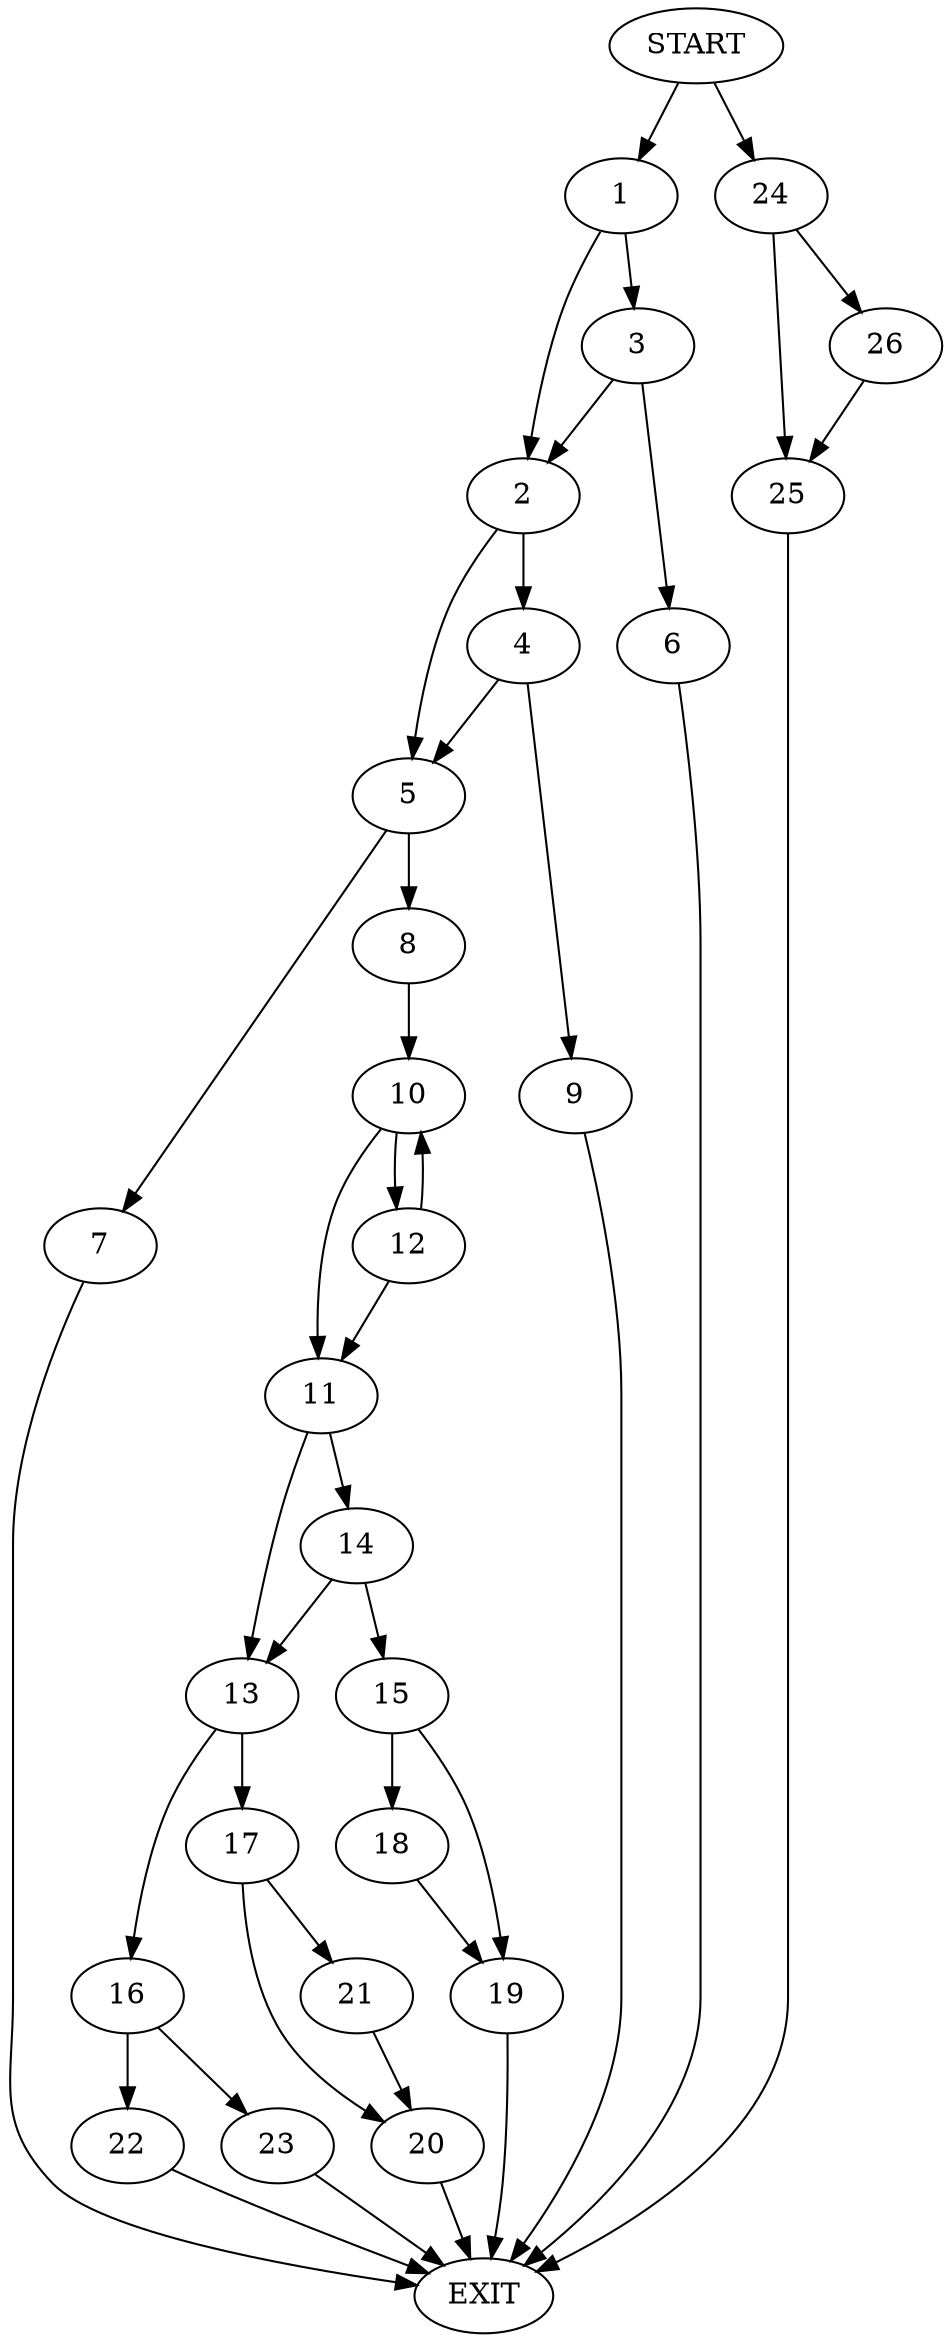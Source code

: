 digraph {
0 [label="START"]
27 [label="EXIT"]
0 -> 1
1 -> 2
1 -> 3
2 -> 4
2 -> 5
3 -> 2
3 -> 6
6 -> 27
5 -> 7
5 -> 8
4 -> 9
4 -> 5
9 -> 27
7 -> 27
8 -> 10
10 -> 11
10 -> 12
12 -> 11
12 -> 10
11 -> 13
11 -> 14
14 -> 13
14 -> 15
13 -> 16
13 -> 17
15 -> 18
15 -> 19
19 -> 27
18 -> 19
17 -> 20
17 -> 21
16 -> 22
16 -> 23
21 -> 20
20 -> 27
23 -> 27
22 -> 27
0 -> 24
24 -> 25
24 -> 26
26 -> 25
25 -> 27
}
